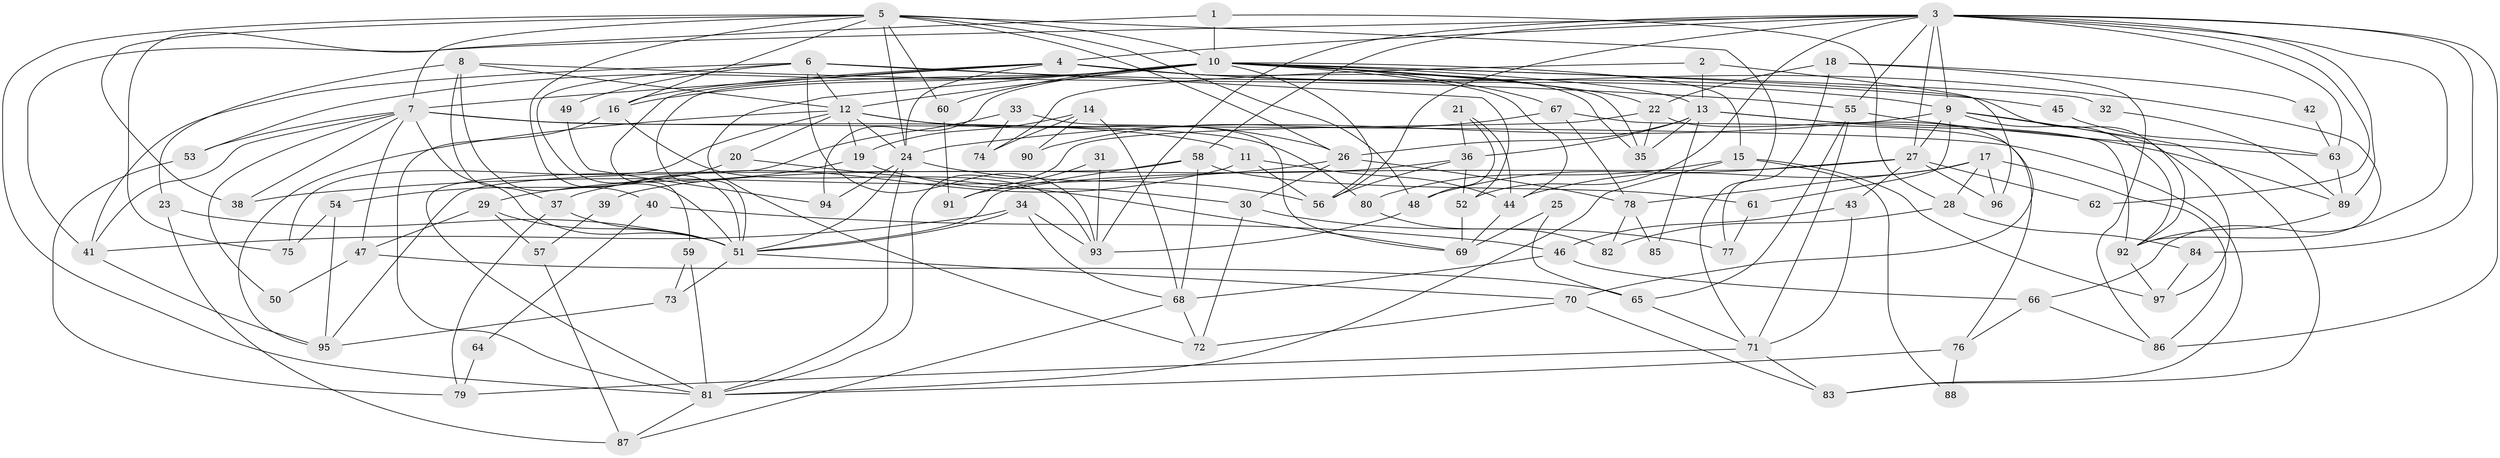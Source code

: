 // original degree distribution, {3: 0.25735294117647056, 6: 0.07352941176470588, 4: 0.3161764705882353, 7: 0.022058823529411766, 5: 0.18382352941176472, 2: 0.125, 10: 0.007352941176470588, 8: 0.007352941176470588, 9: 0.007352941176470588}
// Generated by graph-tools (version 1.1) at 2025/51/03/04/25 22:51:03]
// undirected, 97 vertices, 221 edges
graph export_dot {
  node [color=gray90,style=filled];
  1;
  2;
  3;
  4;
  5;
  6;
  7;
  8;
  9;
  10;
  11;
  12;
  13;
  14;
  15;
  16;
  17;
  18;
  19;
  20;
  21;
  22;
  23;
  24;
  25;
  26;
  27;
  28;
  29;
  30;
  31;
  32;
  33;
  34;
  35;
  36;
  37;
  38;
  39;
  40;
  41;
  42;
  43;
  44;
  45;
  46;
  47;
  48;
  49;
  50;
  51;
  52;
  53;
  54;
  55;
  56;
  57;
  58;
  59;
  60;
  61;
  62;
  63;
  64;
  65;
  66;
  67;
  68;
  69;
  70;
  71;
  72;
  73;
  74;
  75;
  76;
  77;
  78;
  79;
  80;
  81;
  82;
  83;
  84;
  85;
  86;
  87;
  88;
  89;
  90;
  91;
  92;
  93;
  94;
  95;
  96;
  97;
  1 -- 10 [weight=1.0];
  1 -- 28 [weight=1.0];
  1 -- 75 [weight=1.0];
  2 -- 13 [weight=1.0];
  2 -- 74 [weight=1.0];
  2 -- 96 [weight=1.0];
  3 -- 4 [weight=1.0];
  3 -- 9 [weight=2.0];
  3 -- 27 [weight=1.0];
  3 -- 41 [weight=1.0];
  3 -- 52 [weight=1.0];
  3 -- 55 [weight=1.0];
  3 -- 56 [weight=1.0];
  3 -- 58 [weight=1.0];
  3 -- 62 [weight=1.0];
  3 -- 63 [weight=1.0];
  3 -- 66 [weight=1.0];
  3 -- 84 [weight=1.0];
  3 -- 86 [weight=1.0];
  3 -- 89 [weight=1.0];
  3 -- 93 [weight=1.0];
  4 -- 7 [weight=1.0];
  4 -- 9 [weight=1.0];
  4 -- 16 [weight=1.0];
  4 -- 24 [weight=1.0];
  4 -- 35 [weight=1.0];
  4 -- 59 [weight=1.0];
  4 -- 92 [weight=1.0];
  5 -- 7 [weight=2.0];
  5 -- 10 [weight=2.0];
  5 -- 16 [weight=2.0];
  5 -- 24 [weight=2.0];
  5 -- 26 [weight=1.0];
  5 -- 38 [weight=1.0];
  5 -- 48 [weight=1.0];
  5 -- 51 [weight=1.0];
  5 -- 60 [weight=1.0];
  5 -- 71 [weight=1.0];
  5 -- 81 [weight=1.0];
  6 -- 12 [weight=1.0];
  6 -- 41 [weight=1.0];
  6 -- 45 [weight=1.0];
  6 -- 49 [weight=1.0];
  6 -- 51 [weight=1.0];
  6 -- 52 [weight=1.0];
  6 -- 93 [weight=1.0];
  7 -- 11 [weight=1.0];
  7 -- 38 [weight=1.0];
  7 -- 41 [weight=1.0];
  7 -- 47 [weight=1.0];
  7 -- 50 [weight=1.0];
  7 -- 51 [weight=1.0];
  7 -- 53 [weight=1.0];
  7 -- 83 [weight=1.0];
  8 -- 12 [weight=1.0];
  8 -- 23 [weight=1.0];
  8 -- 37 [weight=1.0];
  8 -- 40 [weight=1.0];
  8 -- 55 [weight=1.0];
  9 -- 24 [weight=2.0];
  9 -- 27 [weight=1.0];
  9 -- 61 [weight=1.0];
  9 -- 83 [weight=1.0];
  9 -- 92 [weight=1.0];
  9 -- 97 [weight=1.0];
  10 -- 12 [weight=2.0];
  10 -- 13 [weight=1.0];
  10 -- 15 [weight=1.0];
  10 -- 16 [weight=1.0];
  10 -- 22 [weight=1.0];
  10 -- 32 [weight=2.0];
  10 -- 35 [weight=1.0];
  10 -- 44 [weight=1.0];
  10 -- 51 [weight=1.0];
  10 -- 53 [weight=1.0];
  10 -- 56 [weight=1.0];
  10 -- 60 [weight=1.0];
  10 -- 67 [weight=1.0];
  10 -- 72 [weight=1.0];
  10 -- 92 [weight=1.0];
  10 -- 94 [weight=1.0];
  11 -- 37 [weight=1.0];
  11 -- 44 [weight=1.0];
  11 -- 56 [weight=1.0];
  12 -- 19 [weight=1.0];
  12 -- 20 [weight=1.0];
  12 -- 24 [weight=1.0];
  12 -- 26 [weight=1.0];
  12 -- 75 [weight=1.0];
  12 -- 80 [weight=1.0];
  12 -- 95 [weight=1.0];
  13 -- 26 [weight=1.0];
  13 -- 35 [weight=1.0];
  13 -- 36 [weight=1.0];
  13 -- 85 [weight=1.0];
  13 -- 89 [weight=1.0];
  13 -- 92 [weight=1.0];
  14 -- 19 [weight=1.0];
  14 -- 68 [weight=1.0];
  14 -- 74 [weight=1.0];
  14 -- 90 [weight=1.0];
  15 -- 80 [weight=1.0];
  15 -- 81 [weight=1.0];
  15 -- 88 [weight=1.0];
  15 -- 97 [weight=1.0];
  16 -- 81 [weight=1.0];
  16 -- 93 [weight=1.0];
  17 -- 28 [weight=1.0];
  17 -- 44 [weight=1.0];
  17 -- 78 [weight=1.0];
  17 -- 86 [weight=1.0];
  17 -- 96 [weight=1.0];
  18 -- 22 [weight=1.0];
  18 -- 42 [weight=1.0];
  18 -- 77 [weight=1.0];
  18 -- 86 [weight=1.0];
  19 -- 29 [weight=1.0];
  19 -- 30 [weight=1.0];
  20 -- 54 [weight=1.0];
  20 -- 69 [weight=1.0];
  21 -- 36 [weight=1.0];
  21 -- 44 [weight=1.0];
  21 -- 48 [weight=1.0];
  22 -- 35 [weight=1.0];
  22 -- 70 [weight=1.0];
  22 -- 81 [weight=1.0];
  23 -- 51 [weight=1.0];
  23 -- 87 [weight=1.0];
  24 -- 51 [weight=2.0];
  24 -- 56 [weight=1.0];
  24 -- 81 [weight=1.0];
  24 -- 94 [weight=1.0];
  25 -- 65 [weight=1.0];
  25 -- 69 [weight=1.0];
  26 -- 30 [weight=1.0];
  26 -- 38 [weight=1.0];
  26 -- 78 [weight=1.0];
  27 -- 43 [weight=1.0];
  27 -- 48 [weight=1.0];
  27 -- 51 [weight=1.0];
  27 -- 62 [weight=1.0];
  27 -- 96 [weight=1.0];
  28 -- 82 [weight=1.0];
  28 -- 84 [weight=1.0];
  29 -- 47 [weight=1.0];
  29 -- 51 [weight=1.0];
  29 -- 57 [weight=1.0];
  30 -- 72 [weight=1.0];
  30 -- 77 [weight=1.0];
  31 -- 91 [weight=1.0];
  31 -- 93 [weight=1.0];
  32 -- 89 [weight=1.0];
  33 -- 69 [weight=1.0];
  33 -- 74 [weight=1.0];
  33 -- 81 [weight=1.0];
  34 -- 41 [weight=1.0];
  34 -- 51 [weight=1.0];
  34 -- 68 [weight=1.0];
  34 -- 93 [weight=1.0];
  36 -- 39 [weight=1.0];
  36 -- 52 [weight=1.0];
  36 -- 56 [weight=1.0];
  37 -- 51 [weight=1.0];
  37 -- 79 [weight=1.0];
  39 -- 57 [weight=1.0];
  40 -- 46 [weight=1.0];
  40 -- 64 [weight=1.0];
  41 -- 95 [weight=1.0];
  42 -- 63 [weight=1.0];
  43 -- 46 [weight=1.0];
  43 -- 71 [weight=1.0];
  44 -- 69 [weight=1.0];
  45 -- 63 [weight=1.0];
  46 -- 66 [weight=1.0];
  46 -- 68 [weight=1.0];
  47 -- 50 [weight=1.0];
  47 -- 65 [weight=1.0];
  48 -- 93 [weight=1.0];
  49 -- 94 [weight=1.0];
  51 -- 70 [weight=1.0];
  51 -- 73 [weight=1.0];
  52 -- 69 [weight=1.0];
  53 -- 79 [weight=1.0];
  54 -- 75 [weight=1.0];
  54 -- 95 [weight=1.0];
  55 -- 63 [weight=1.0];
  55 -- 65 [weight=1.0];
  55 -- 71 [weight=1.0];
  57 -- 87 [weight=1.0];
  58 -- 61 [weight=1.0];
  58 -- 68 [weight=1.0];
  58 -- 91 [weight=1.0];
  58 -- 95 [weight=1.0];
  59 -- 73 [weight=1.0];
  59 -- 81 [weight=1.0];
  60 -- 91 [weight=1.0];
  61 -- 77 [weight=1.0];
  63 -- 89 [weight=1.0];
  64 -- 79 [weight=1.0];
  65 -- 71 [weight=1.0];
  66 -- 76 [weight=1.0];
  66 -- 86 [weight=1.0];
  67 -- 76 [weight=1.0];
  67 -- 78 [weight=1.0];
  67 -- 90 [weight=1.0];
  68 -- 72 [weight=1.0];
  68 -- 87 [weight=1.0];
  70 -- 72 [weight=1.0];
  70 -- 83 [weight=1.0];
  71 -- 79 [weight=1.0];
  71 -- 83 [weight=1.0];
  73 -- 95 [weight=1.0];
  76 -- 81 [weight=1.0];
  76 -- 88 [weight=1.0];
  78 -- 82 [weight=1.0];
  78 -- 85 [weight=1.0];
  80 -- 82 [weight=1.0];
  81 -- 87 [weight=1.0];
  84 -- 97 [weight=1.0];
  89 -- 92 [weight=1.0];
  92 -- 97 [weight=1.0];
}
